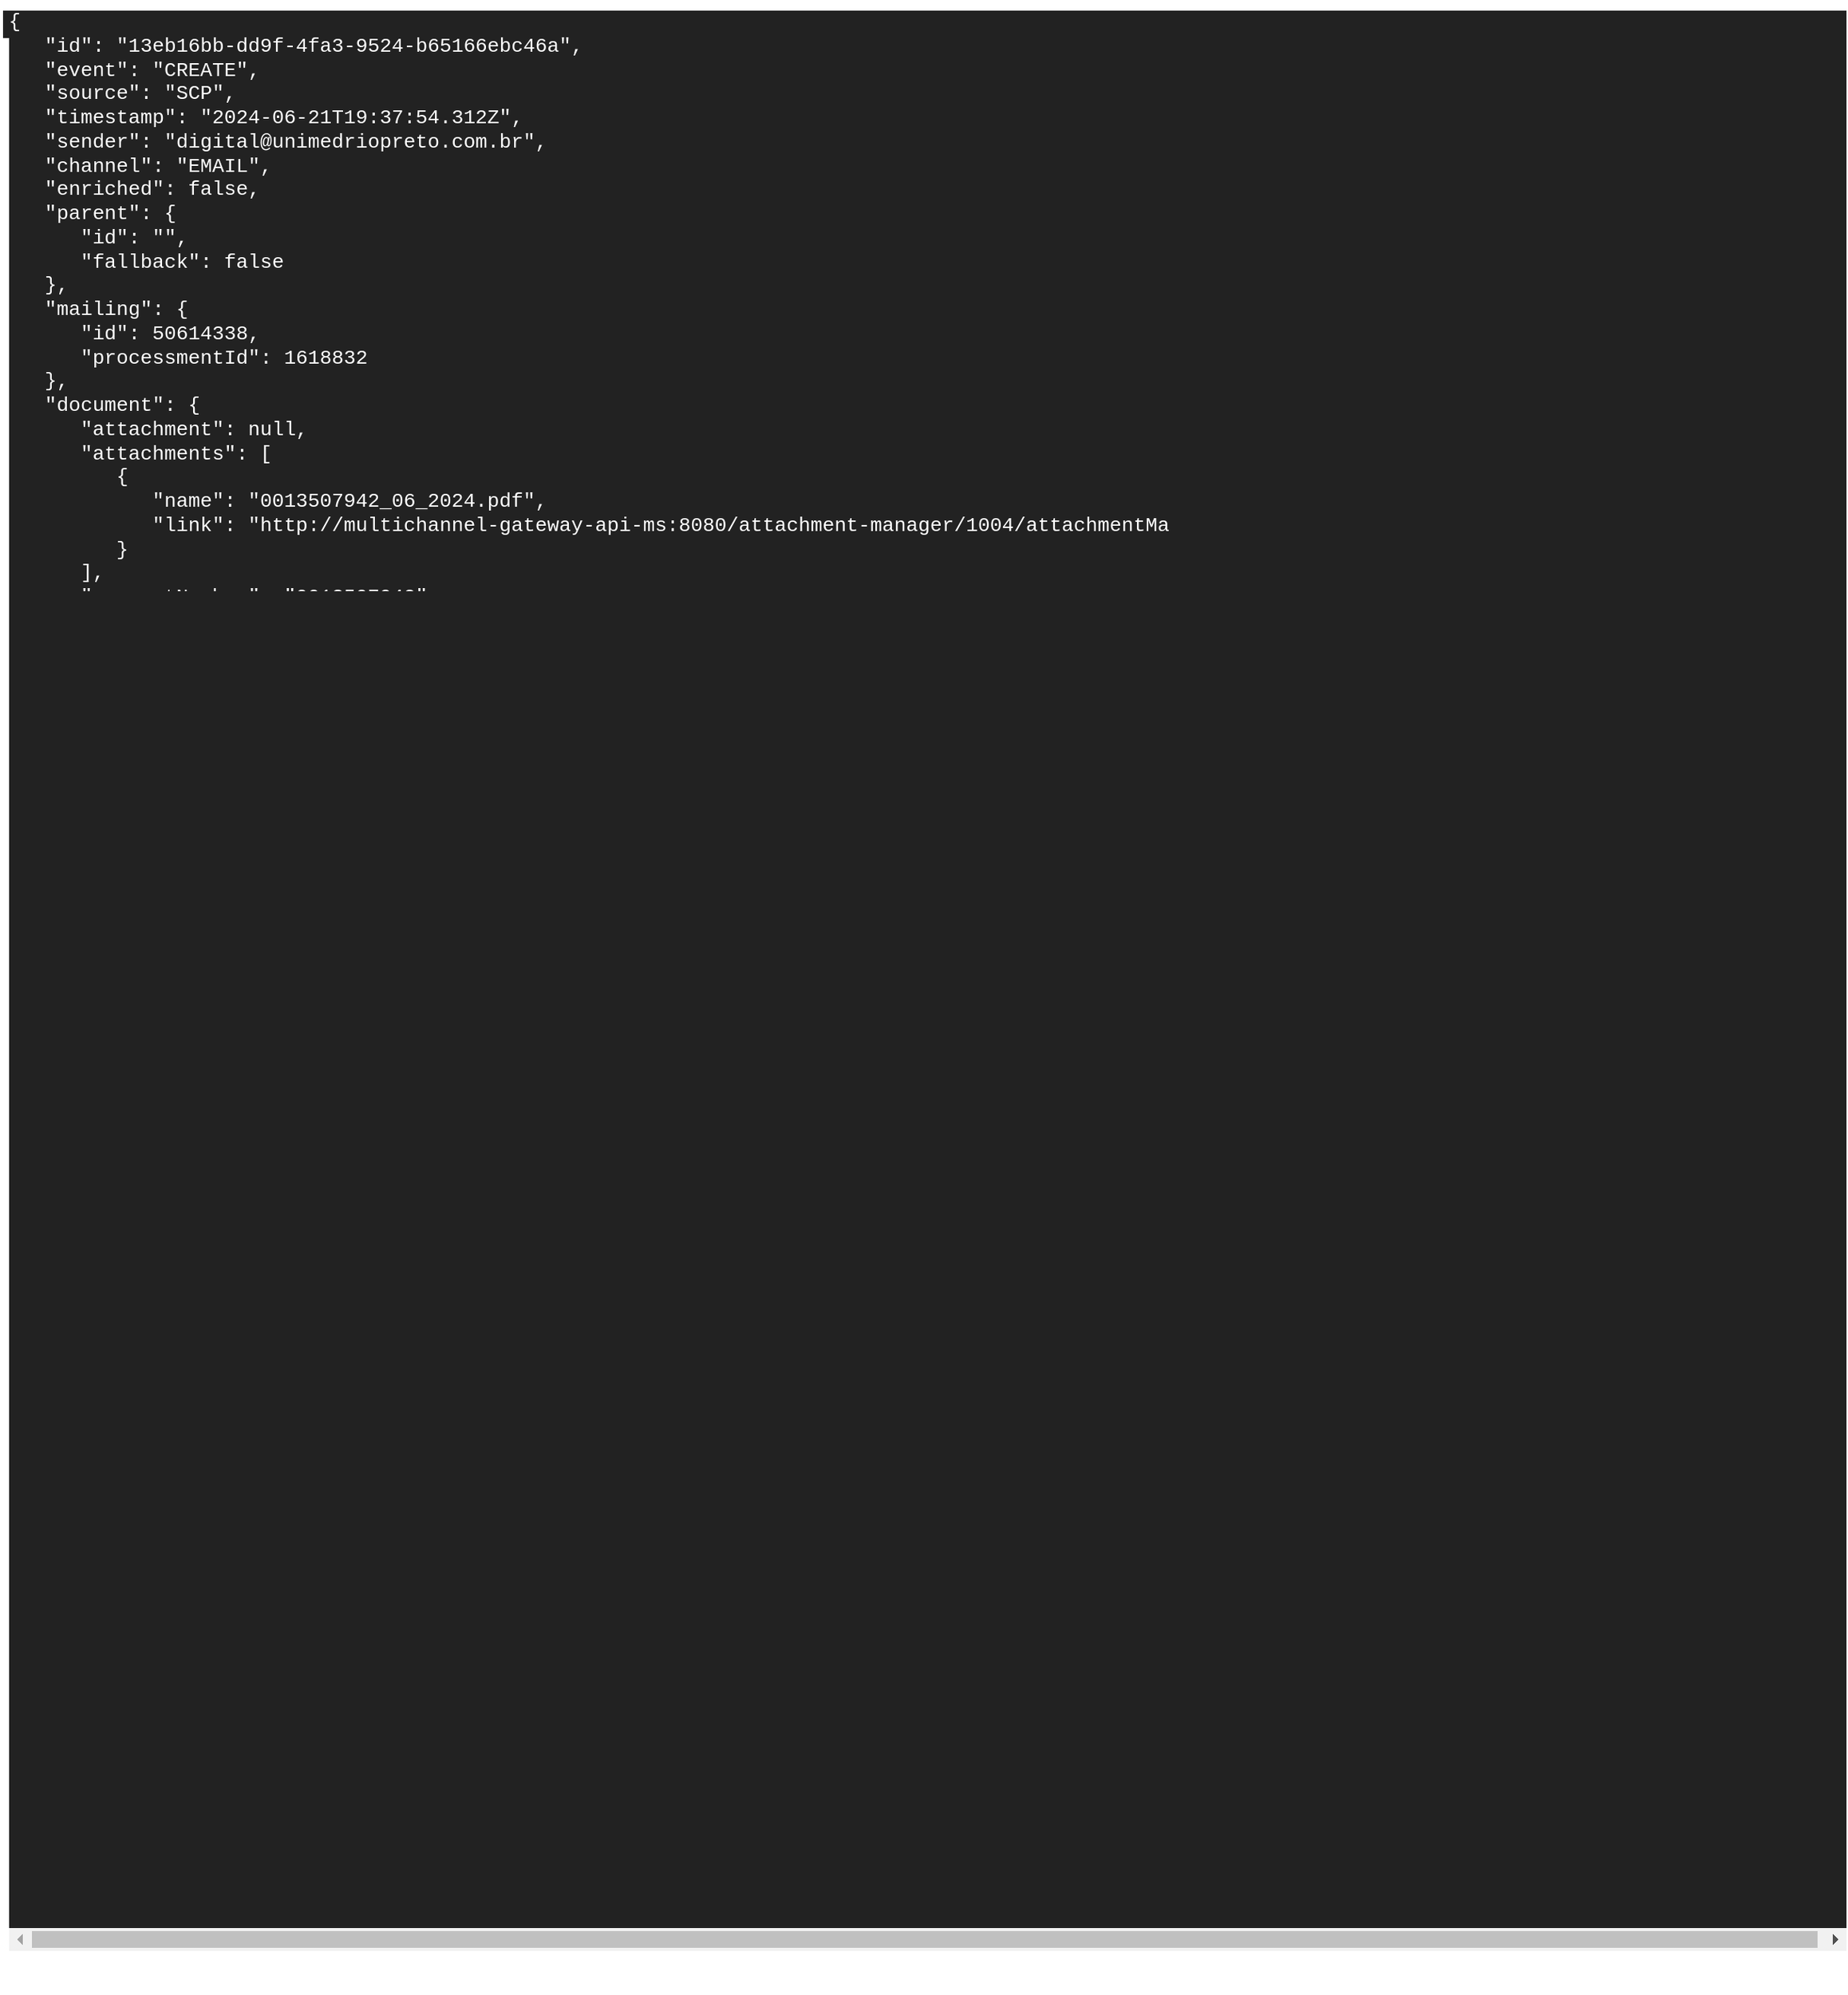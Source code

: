 <mxfile version="24.6.1" type="github">
  <diagram name="Página-1" id="KlFsrTANyu7S7hrlBVsg">
    <mxGraphModel dx="2429" dy="775" grid="1" gridSize="10" guides="1" tooltips="1" connect="1" arrows="1" fold="1" page="1" pageScale="1" pageWidth="827" pageHeight="1169" math="0" shadow="0">
      <root>
        <mxCell id="0" />
        <mxCell id="1" parent="0" />
        <UserObject label="&lt;a href=&quot;http://localhost:9001/topic/dashboard-communication-topic/messages?partition=2&amp;amp;offset=83102315&amp;amp;count=100&amp;amp;keyFormat=DEFAULT&amp;amp;format=DEFAULT#&quot; class=&quot;toggle-msg&quot; style=&quot;box-sizing: border-box; color: rgb(0, 240, 254); text-decoration: none; background-color: rgb(34, 34, 34); float: left; font-family: Lato, -apple-system, BlinkMacSystemFont, &amp;quot;Segoe UI&amp;quot;, Roboto, &amp;quot;Helvetica Neue&amp;quot;, Arial, sans-serif, &amp;quot;Apple Color Emoji&amp;quot;, &amp;quot;Segoe UI Emoji&amp;quot;, &amp;quot;Segoe UI Symbol&amp;quot;; font-size: 15px; font-style: normal; font-variant-ligatures: normal; font-variant-caps: normal; font-weight: 400; letter-spacing: normal; orphans: 2; text-align: left; text-indent: 0px; text-transform: none; white-space: normal; widows: 2; word-spacing: 0px; -webkit-text-stroke-width: 0px;&quot;&gt;&lt;i class=&quot;fa fa-chevron-circle-down&quot; style=&quot;box-sizing: border-box; display: inline-block; font-style: normal; font-variant: normal; font-weight: normal; font-stretch: normal; line-height: 1; font-family: FontAwesome; font-size: inherit; text-rendering: auto; -webkit-font-smoothing: antialiased;&quot;&gt;&amp;nbsp;&lt;/i&gt;&lt;/a&gt;&lt;pre class=&quot;message-body&quot; style=&quot;box-sizing: border-box; font-family: SFMono-Regular, Menlo, Monaco, Consolas, &amp;quot;Liberation Mono&amp;quot;, &amp;quot;Courier New&amp;quot;, monospace; font-size: 13.125px; margin-top: 0px; margin-bottom: 1rem; overflow: auto; display: block; color: rgb(255, 255, 255); font-style: normal; font-variant-ligatures: normal; font-variant-caps: normal; font-weight: 400; letter-spacing: normal; orphans: 2; text-align: left; text-indent: 0px; text-transform: none; widows: 2; word-spacing: 0px; -webkit-text-stroke-width: 0px; background-color: rgb(34, 34, 34); text-decoration-thickness: initial; text-decoration-style: initial; text-decoration-color: initial;&quot;&gt;{&#xa;   &quot;id&quot;: &quot;13eb16bb-dd9f-4fa3-9524-b65166ebc46a&quot;,&#xa;   &quot;event&quot;: &quot;CREATE&quot;,&#xa;   &quot;source&quot;: &quot;SCP&quot;,&#xa;   &quot;timestamp&quot;: &quot;2024-06-21T19:37:54.312Z&quot;,&#xa;   &quot;sender&quot;: &quot;digital@unimedriopreto.com.br&quot;,&#xa;   &quot;channel&quot;: &quot;EMAIL&quot;,&#xa;   &quot;enriched&quot;: false,&#xa;   &quot;parent&quot;: {&#xa;      &quot;id&quot;: &quot;&quot;,&#xa;      &quot;fallback&quot;: false&#xa;   },&#xa;   &quot;mailing&quot;: {&#xa;      &quot;id&quot;: 50614338,&#xa;      &quot;processmentId&quot;: 1618832&#xa;   },&#xa;   &quot;document&quot;: {&#xa;      &quot;attachment&quot;: null,&#xa;      &quot;attachments&quot;: [&#xa;         {&#xa;            &quot;name&quot;: &quot;0013507942_06_2024.pdf&quot;,&#xa;            &quot;link&quot;: &quot;http://multichannel-gateway-api-ms:8080/attachment-manager/1004/attachmentManager/download/1004/a1cf742a-9ef1-4c93-a049-9eb8000e557a&quot;&#xa;         }&#xa;      ],&#xa;      &quot;accountNumber&quot;: &quot;0013507942&quot;,&#xa;      &quot;cardNumber&quot;: null,&#xa;      &quot;issueDate&quot;: null,&#xa;      &quot;ensign&quot;: null,&#xa;      &quot;reference&quot;: null,&#xa;      &quot;letter&quot;: null&#xa;   },&#xa;   &quot;template&quot;: {&#xa;      &quot;id&quot;: &quot;4e621969-5bff-44b7-8d8c-9078ec2903a1&quot;,&#xa;      &quot;name&quot;: &quot;4e621969-5bff-44b7-8d8c-9078ec2903a1&quot;&#xa;   },&#xa;   &quot;extra&quot;: {&#xa;      &quot;operator&quot;: &quot;&quot;,&#xa;      &quot;smtp&quot;: &quot;&quot;,&#xa;      &quot;message&quot;: &quot;&quot;,&#xa;      &quot;cifDate&quot;: null,&#xa;      &quot;partner&quot;: null,&#xa;      &quot;batch&quot;: null,&#xa;      &quot;proposalNumber&quot;: null,&#xa;      &quot;generic&quot;: null&#xa;   },&#xa;   &quot;user&quot;: {&#xa;      &quot;id&quot;: &quot;68417930000340&quot;,&#xa;      &quot;code&quot;: &quot;68417930000340&quot;,&#xa;      &quot;name&quot;: &quot;VOGEL AGENCIAMENTO DE CARGA INTERNACIONAL LTDA&quot;,&#xa;      &quot;email&quot;: &quot;customersp@vogel-brasil.com.br&quot;,&#xa;      &quot;address&quot;: {&#xa;         &quot;address&quot;: &quot;&quot;,&#xa;         &quot;cep&quot;: &quot;&quot;,&#xa;         &quot;neighborhood&quot;: &quot;&quot;,&#xa;         &quot;city&quot;: &quot;&quot;,&#xa;         &quot;state&quot;: &quot;&quot;&#xa;      },&#xa;      &quot;phone&quot;: &quot;&quot;,&#xa;      &quot;cpf&quot;: &quot;68417930000340&quot;&#xa;   },&#xa;   &quot;entries&quot;: [&#xa;      {&#xa;         &quot;id&quot;: &quot;68417930000340&quot;,&#xa;         &quot;code&quot;: &quot;68417930000340&quot;,&#xa;         &quot;name&quot;: &quot;VOGEL AGENCIAMENTO DE CARGA INTERNACIONAL LTDA&quot;,&#xa;         &quot;email&quot;: &quot;customersp@vogel-brasil.com.br&quot;,&#xa;         &quot;address&quot;: {&#xa;            &quot;address&quot;: &quot;&quot;,&#xa;            &quot;cep&quot;: &quot;&quot;,&#xa;            &quot;neighborhood&quot;: &quot;&quot;,&#xa;            &quot;city&quot;: &quot;&quot;,&#xa;            &quot;state&quot;: &quot;&quot;&#xa;         },&#xa;         &quot;phone&quot;: &quot;&quot;,&#xa;         &quot;cpf&quot;: &quot;68417930000340&quot;&#xa;      }&#xa;   ],&#xa;   &quot;protocol&quot;: null,&#xa;   &quot;scheduledDate&quot;: null&#xa;}&lt;/pre&gt;" link="&lt;a href=&quot;http://localhost:9001/topic/dashboard-communication-topic/messages?partition=2&amp;amp;offset=83102315&amp;amp;count=100&amp;amp;keyFormat=DEFAULT&amp;amp;format=DEFAULT#&quot; class=&quot;toggle-msg&quot; style=&quot;box-sizing: border-box; color: rgb(0, 240, 254); text-decoration: none; background-color: rgb(34, 34, 34); float: left; font-family: Lato, -apple-system, BlinkMacSystemFont, &amp;quot;Segoe UI&amp;quot;, Roboto, &amp;quot;Helvetica Neue&amp;quot;, Arial, sans-serif, &amp;quot;Apple Color Emoji&amp;quot;, &amp;quot;Segoe UI Emoji&amp;quot;, &amp;quot;Segoe UI Symbol&amp;quot;; font-size: 15px; font-style: normal; font-variant-ligatures: normal; font-variant-caps: normal; font-weight: 400; letter-spacing: normal; orphans: 2; text-align: left; text-indent: 0px; text-transform: none; white-space: normal; widows: 2; word-spacing: 0px; -webkit-text-stroke-width: 0px;&quot;&gt;&lt;i class=&quot;fa fa-chevron-circle-down&quot; style=&quot;box-sizing: border-box; display: inline-block; font-style: normal; font-variant: normal; font-weight: normal; font-stretch: normal; line-height: 1; font-family: FontAwesome; font-size: inherit; text-rendering: auto; -webkit-font-smoothing: antialiased;&quot;&gt;&amp;nbsp;&lt;/i&gt;&lt;/a&gt;&lt;pre class=&quot;message-body&quot; style=&quot;box-sizing: border-box; font-family: SFMono-Regular, Menlo, Monaco, Consolas, &amp;quot;Liberation Mono&amp;quot;, &amp;quot;Courier New&amp;quot;, monospace; font-size: 13.125px; margin-top: 0px; margin-bottom: 1rem; overflow: auto; display: block; color: rgb(255, 255, 255); font-style: normal; font-variant-ligatures: normal; font-variant-caps: normal; font-weight: 400; letter-spacing: normal; orphans: 2; text-align: left; text-indent: 0px; text-transform: none; widows: 2; word-spacing: 0px; -webkit-text-stroke-width: 0px; background-color: rgb(34, 34, 34); text-decoration-thickness: initial; text-decoration-style: initial; text-decoration-color: initial;&quot;&gt;{&#xa;   &quot;id&quot;: &quot;13eb16bb-dd9f-4fa3-9524-b65166ebc46a&quot;,&#xa;   &quot;event&quot;: &quot;CREATE&quot;,&#xa;   &quot;source&quot;: &quot;SCP&quot;,&#xa;   &quot;timestamp&quot;: &quot;2024-06-21T19:37:54.312Z&quot;,&#xa;   &quot;sender&quot;: &quot;digital@unimedriopreto.com.br&quot;,&#xa;   &quot;channel&quot;: &quot;EMAIL&quot;,&#xa;   &quot;enriched&quot;: false,&#xa;   &quot;parent&quot;: {&#xa;      &quot;id&quot;: &quot;&quot;,&#xa;      &quot;fallback&quot;: false&#xa;   },&#xa;   &quot;mailing&quot;: {&#xa;      &quot;id&quot;: 50614338,&#xa;      &quot;processmentId&quot;: 1618832&#xa;   },&#xa;   &quot;document&quot;: {&#xa;      &quot;attachment&quot;: null,&#xa;      &quot;attachments&quot;: [&#xa;         {&#xa;            &quot;name&quot;: &quot;0013507942_06_2024.pdf&quot;,&#xa;            &quot;link&quot;: &quot;http://multichannel-gateway-api-ms:8080/attachment-manager/1004/attachmentManager/download/1004/a1cf742a-9ef1-4c93-a049-9eb8000e557a&quot;&#xa;         }&#xa;      ],&#xa;      &quot;accountNumber&quot;: &quot;0013507942&quot;,&#xa;      &quot;cardNumber&quot;: null,&#xa;      &quot;issueDate&quot;: null,&#xa;      &quot;ensign&quot;: null,&#xa;      &quot;reference&quot;: null,&#xa;      &quot;letter&quot;: null&#xa;   },&#xa;   &quot;template&quot;: {&#xa;      &quot;id&quot;: &quot;4e621969-5bff-44b7-8d8c-9078ec2903a1&quot;,&#xa;      &quot;name&quot;: &quot;4e621969-5bff-44b7-8d8c-9078ec2903a1&quot;&#xa;   },&#xa;   &quot;extra&quot;: {&#xa;      &quot;operator&quot;: &quot;&quot;,&#xa;      &quot;smtp&quot;: &quot;&quot;,&#xa;      &quot;message&quot;: &quot;&quot;,&#xa;      &quot;cifDate&quot;: null,&#xa;      &quot;partner&quot;: null,&#xa;      &quot;batch&quot;: null,&#xa;      &quot;proposalNumber&quot;: null,&#xa;      &quot;generic&quot;: null&#xa;   },&#xa;   &quot;user&quot;: {&#xa;      &quot;id&quot;: &quot;68417930000340&quot;,&#xa;      &quot;code&quot;: &quot;68417930000340&quot;,&#xa;      &quot;name&quot;: &quot;VOGEL AGENCIAMENTO DE CARGA INTERNACIONAL LTDA&quot;,&#xa;      &quot;email&quot;: &quot;customersp@vogel-brasil.com.br&quot;,&#xa;      &quot;address&quot;: {&#xa;         &quot;address&quot;: &quot;&quot;,&#xa;         &quot;cep&quot;: &quot;&quot;,&#xa;         &quot;neighborhood&quot;: &quot;&quot;,&#xa;         &quot;city&quot;: &quot;&quot;,&#xa;         &quot;state&quot;: &quot;&quot;&#xa;      },&#xa;      &quot;phone&quot;: &quot;&quot;,&#xa;      &quot;cpf&quot;: &quot;68417930000340&quot;&#xa;   },&#xa;   &quot;entries&quot;: [&#xa;      {&#xa;         &quot;id&quot;: &quot;68417930000340&quot;,&#xa;         &quot;code&quot;: &quot;68417930000340&quot;,&#xa;         &quot;name&quot;: &quot;VOGEL AGENCIAMENTO DE CARGA INTERNACIONAL LTDA&quot;,&#xa;         &quot;email&quot;: &quot;customersp@vogel-brasil.com.br&quot;,&#xa;         &quot;address&quot;: {&#xa;            &quot;address&quot;: &quot;&quot;,&#xa;            &quot;cep&quot;: &quot;&quot;,&#xa;            &quot;neighborhood&quot;: &quot;&quot;,&#xa;            &quot;city&quot;: &quot;&quot;,&#xa;            &quot;state&quot;: &quot;&quot;&#xa;         },&#xa;         &quot;phone&quot;: &quot;&quot;,&#xa;         &quot;cpf&quot;: &quot;68417930000340&quot;&#xa;      }&#xa;   ],&#xa;   &quot;protocol&quot;: null,&#xa;   &quot;scheduledDate&quot;: null&#xa;}&lt;/pre&gt;" id="lp2vUYqj1RndS-QlJPsP-2">
          <mxCell style="text;whiteSpace=wrap;html=1;" vertex="1" parent="1">
            <mxGeometry x="-10" y="110" width="560" height="1310" as="geometry" />
          </mxCell>
        </UserObject>
      </root>
    </mxGraphModel>
  </diagram>
</mxfile>
